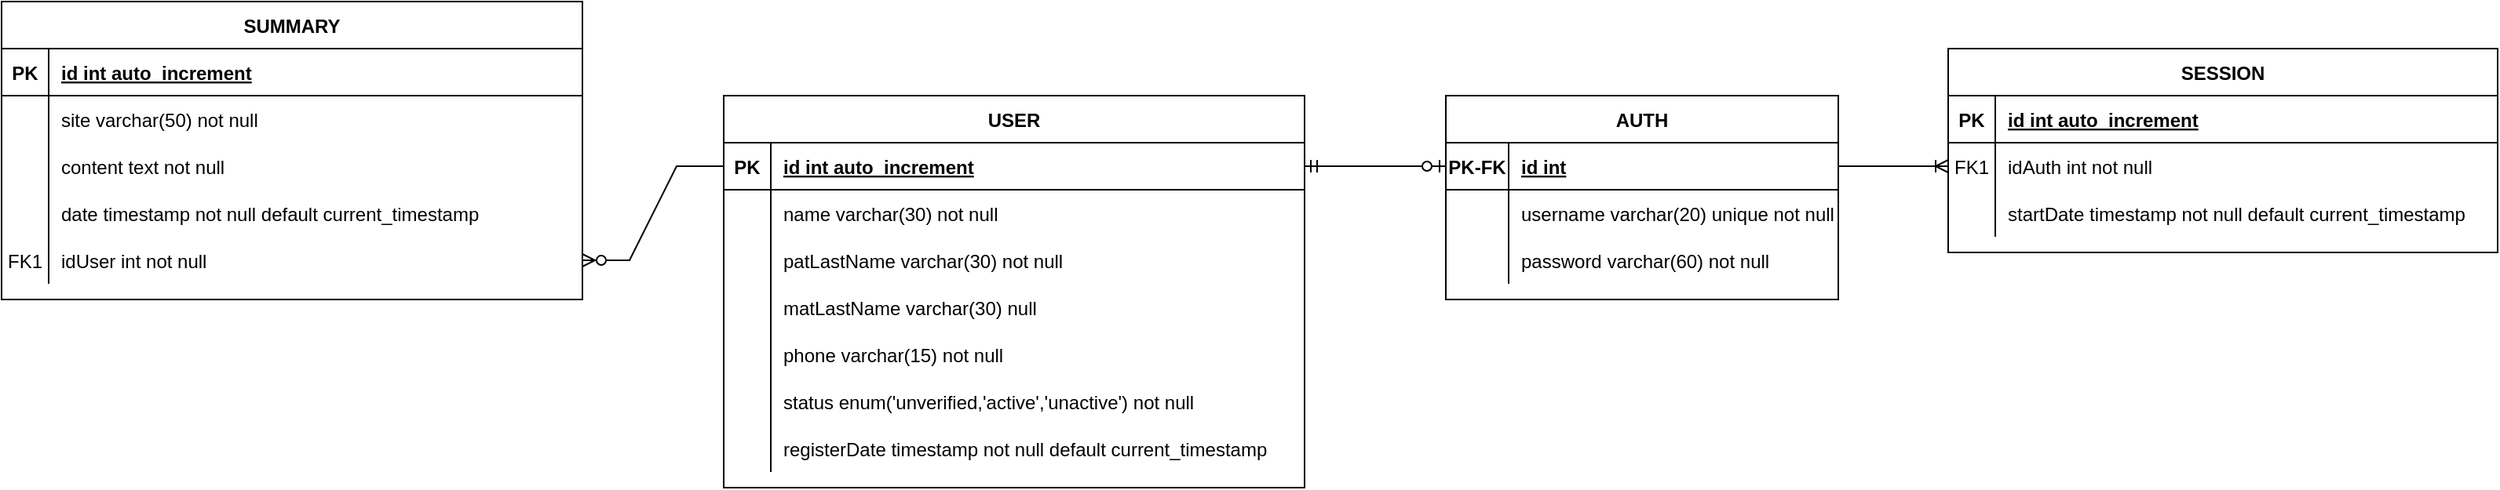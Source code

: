 <mxfile version="24.8.3">
  <diagram id="R2lEEEUBdFMjLlhIrx00" name="Page-1">
    <mxGraphModel dx="2099" dy="547" grid="1" gridSize="10" guides="1" tooltips="1" connect="1" arrows="1" fold="1" page="1" pageScale="1" pageWidth="850" pageHeight="1100" math="0" shadow="0" extFonts="Permanent Marker^https://fonts.googleapis.com/css?family=Permanent+Marker">
      <root>
        <mxCell id="0" />
        <mxCell id="1" parent="0" />
        <mxCell id="Tqodv7GDnYY_OcaATivT-45" value="AUTH" style="shape=table;startSize=30;container=1;collapsible=1;childLayout=tableLayout;fixedRows=1;rowLines=0;fontStyle=1;align=center;resizeLast=1;" parent="1" vertex="1">
          <mxGeometry x="840" y="410" width="250" height="130" as="geometry" />
        </mxCell>
        <mxCell id="Tqodv7GDnYY_OcaATivT-46" value="" style="shape=partialRectangle;collapsible=0;dropTarget=0;pointerEvents=0;fillColor=none;points=[[0,0.5],[1,0.5]];portConstraint=eastwest;top=0;left=0;right=0;bottom=1;" parent="Tqodv7GDnYY_OcaATivT-45" vertex="1">
          <mxGeometry y="30" width="250" height="30" as="geometry" />
        </mxCell>
        <mxCell id="Tqodv7GDnYY_OcaATivT-47" value="PK-FK" style="shape=partialRectangle;overflow=hidden;connectable=0;fillColor=none;top=0;left=0;bottom=0;right=0;fontStyle=1;" parent="Tqodv7GDnYY_OcaATivT-46" vertex="1">
          <mxGeometry width="40" height="30" as="geometry">
            <mxRectangle width="40" height="30" as="alternateBounds" />
          </mxGeometry>
        </mxCell>
        <mxCell id="Tqodv7GDnYY_OcaATivT-48" value="id int" style="shape=partialRectangle;overflow=hidden;connectable=0;fillColor=none;top=0;left=0;bottom=0;right=0;align=left;spacingLeft=6;fontStyle=5;" parent="Tqodv7GDnYY_OcaATivT-46" vertex="1">
          <mxGeometry x="40" width="210" height="30" as="geometry">
            <mxRectangle width="210" height="30" as="alternateBounds" />
          </mxGeometry>
        </mxCell>
        <mxCell id="Tqodv7GDnYY_OcaATivT-49" value="" style="shape=partialRectangle;collapsible=0;dropTarget=0;pointerEvents=0;fillColor=none;points=[[0,0.5],[1,0.5]];portConstraint=eastwest;top=0;left=0;right=0;bottom=0;" parent="Tqodv7GDnYY_OcaATivT-45" vertex="1">
          <mxGeometry y="60" width="250" height="30" as="geometry" />
        </mxCell>
        <mxCell id="Tqodv7GDnYY_OcaATivT-50" value="" style="shape=partialRectangle;overflow=hidden;connectable=0;fillColor=none;top=0;left=0;bottom=0;right=0;" parent="Tqodv7GDnYY_OcaATivT-49" vertex="1">
          <mxGeometry width="40" height="30" as="geometry">
            <mxRectangle width="40" height="30" as="alternateBounds" />
          </mxGeometry>
        </mxCell>
        <mxCell id="Tqodv7GDnYY_OcaATivT-51" value="username varchar(20) unique not null" style="shape=partialRectangle;overflow=hidden;connectable=0;fillColor=none;top=0;left=0;bottom=0;right=0;align=left;spacingLeft=6;" parent="Tqodv7GDnYY_OcaATivT-49" vertex="1">
          <mxGeometry x="40" width="210" height="30" as="geometry">
            <mxRectangle width="210" height="30" as="alternateBounds" />
          </mxGeometry>
        </mxCell>
        <mxCell id="Tqodv7GDnYY_OcaATivT-52" value="" style="shape=partialRectangle;collapsible=0;dropTarget=0;pointerEvents=0;fillColor=none;points=[[0,0.5],[1,0.5]];portConstraint=eastwest;top=0;left=0;right=0;bottom=0;" parent="Tqodv7GDnYY_OcaATivT-45" vertex="1">
          <mxGeometry y="90" width="250" height="30" as="geometry" />
        </mxCell>
        <mxCell id="Tqodv7GDnYY_OcaATivT-53" value="" style="shape=partialRectangle;overflow=hidden;connectable=0;fillColor=none;top=0;left=0;bottom=0;right=0;" parent="Tqodv7GDnYY_OcaATivT-52" vertex="1">
          <mxGeometry width="40" height="30" as="geometry">
            <mxRectangle width="40" height="30" as="alternateBounds" />
          </mxGeometry>
        </mxCell>
        <mxCell id="Tqodv7GDnYY_OcaATivT-54" value="password varchar(60) not null" style="shape=partialRectangle;overflow=hidden;connectable=0;fillColor=none;top=0;left=0;bottom=0;right=0;align=left;spacingLeft=6;" parent="Tqodv7GDnYY_OcaATivT-52" vertex="1">
          <mxGeometry x="40" width="210" height="30" as="geometry">
            <mxRectangle width="210" height="30" as="alternateBounds" />
          </mxGeometry>
        </mxCell>
        <mxCell id="Tqodv7GDnYY_OcaATivT-55" value="SESSION" style="shape=table;startSize=30;container=1;collapsible=1;childLayout=tableLayout;fixedRows=1;rowLines=0;fontStyle=1;align=center;resizeLast=1;" parent="1" vertex="1">
          <mxGeometry x="1160" y="380" width="350" height="130" as="geometry" />
        </mxCell>
        <mxCell id="Tqodv7GDnYY_OcaATivT-56" value="" style="shape=partialRectangle;collapsible=0;dropTarget=0;pointerEvents=0;fillColor=none;points=[[0,0.5],[1,0.5]];portConstraint=eastwest;top=0;left=0;right=0;bottom=1;" parent="Tqodv7GDnYY_OcaATivT-55" vertex="1">
          <mxGeometry y="30" width="350" height="30" as="geometry" />
        </mxCell>
        <mxCell id="Tqodv7GDnYY_OcaATivT-57" value="PK" style="shape=partialRectangle;overflow=hidden;connectable=0;fillColor=none;top=0;left=0;bottom=0;right=0;fontStyle=1;" parent="Tqodv7GDnYY_OcaATivT-56" vertex="1">
          <mxGeometry width="30" height="30" as="geometry">
            <mxRectangle width="30" height="30" as="alternateBounds" />
          </mxGeometry>
        </mxCell>
        <mxCell id="Tqodv7GDnYY_OcaATivT-58" value="id int auto_increment" style="shape=partialRectangle;overflow=hidden;connectable=0;fillColor=none;top=0;left=0;bottom=0;right=0;align=left;spacingLeft=6;fontStyle=5;" parent="Tqodv7GDnYY_OcaATivT-56" vertex="1">
          <mxGeometry x="30" width="320" height="30" as="geometry">
            <mxRectangle width="320" height="30" as="alternateBounds" />
          </mxGeometry>
        </mxCell>
        <mxCell id="Tqodv7GDnYY_OcaATivT-59" value="" style="shape=partialRectangle;collapsible=0;dropTarget=0;pointerEvents=0;fillColor=none;points=[[0,0.5],[1,0.5]];portConstraint=eastwest;top=0;left=0;right=0;bottom=0;" parent="Tqodv7GDnYY_OcaATivT-55" vertex="1">
          <mxGeometry y="60" width="350" height="30" as="geometry" />
        </mxCell>
        <mxCell id="Tqodv7GDnYY_OcaATivT-60" value="FK1" style="shape=partialRectangle;overflow=hidden;connectable=0;fillColor=none;top=0;left=0;bottom=0;right=0;" parent="Tqodv7GDnYY_OcaATivT-59" vertex="1">
          <mxGeometry width="30" height="30" as="geometry">
            <mxRectangle width="30" height="30" as="alternateBounds" />
          </mxGeometry>
        </mxCell>
        <mxCell id="Tqodv7GDnYY_OcaATivT-61" value="idAuth int not null" style="shape=partialRectangle;overflow=hidden;connectable=0;fillColor=none;top=0;left=0;bottom=0;right=0;align=left;spacingLeft=6;" parent="Tqodv7GDnYY_OcaATivT-59" vertex="1">
          <mxGeometry x="30" width="320" height="30" as="geometry">
            <mxRectangle width="320" height="30" as="alternateBounds" />
          </mxGeometry>
        </mxCell>
        <mxCell id="Tqodv7GDnYY_OcaATivT-62" value="" style="shape=partialRectangle;collapsible=0;dropTarget=0;pointerEvents=0;fillColor=none;points=[[0,0.5],[1,0.5]];portConstraint=eastwest;top=0;left=0;right=0;bottom=0;" parent="Tqodv7GDnYY_OcaATivT-55" vertex="1">
          <mxGeometry y="90" width="350" height="30" as="geometry" />
        </mxCell>
        <mxCell id="Tqodv7GDnYY_OcaATivT-63" value="" style="shape=partialRectangle;overflow=hidden;connectable=0;fillColor=none;top=0;left=0;bottom=0;right=0;" parent="Tqodv7GDnYY_OcaATivT-62" vertex="1">
          <mxGeometry width="30" height="30" as="geometry">
            <mxRectangle width="30" height="30" as="alternateBounds" />
          </mxGeometry>
        </mxCell>
        <mxCell id="Tqodv7GDnYY_OcaATivT-64" value="startDate timestamp not null default current_timestamp" style="shape=partialRectangle;overflow=hidden;connectable=0;fillColor=none;top=0;left=0;bottom=0;right=0;align=left;spacingLeft=6;" parent="Tqodv7GDnYY_OcaATivT-62" vertex="1">
          <mxGeometry x="30" width="320" height="30" as="geometry">
            <mxRectangle width="320" height="30" as="alternateBounds" />
          </mxGeometry>
        </mxCell>
        <mxCell id="Tqodv7GDnYY_OcaATivT-65" value="USER" style="shape=table;startSize=30;container=1;collapsible=1;childLayout=tableLayout;fixedRows=1;rowLines=0;fontStyle=1;align=center;resizeLast=1;" parent="1" vertex="1">
          <mxGeometry x="380" y="410" width="370" height="250" as="geometry" />
        </mxCell>
        <mxCell id="Tqodv7GDnYY_OcaATivT-66" value="" style="shape=partialRectangle;collapsible=0;dropTarget=0;pointerEvents=0;fillColor=none;points=[[0,0.5],[1,0.5]];portConstraint=eastwest;top=0;left=0;right=0;bottom=1;" parent="Tqodv7GDnYY_OcaATivT-65" vertex="1">
          <mxGeometry y="30" width="370" height="30" as="geometry" />
        </mxCell>
        <mxCell id="Tqodv7GDnYY_OcaATivT-67" value="PK" style="shape=partialRectangle;overflow=hidden;connectable=0;fillColor=none;top=0;left=0;bottom=0;right=0;fontStyle=1;" parent="Tqodv7GDnYY_OcaATivT-66" vertex="1">
          <mxGeometry width="30" height="30" as="geometry">
            <mxRectangle width="30" height="30" as="alternateBounds" />
          </mxGeometry>
        </mxCell>
        <mxCell id="Tqodv7GDnYY_OcaATivT-68" value="id int auto_increment" style="shape=partialRectangle;overflow=hidden;connectable=0;fillColor=none;top=0;left=0;bottom=0;right=0;align=left;spacingLeft=6;fontStyle=5;" parent="Tqodv7GDnYY_OcaATivT-66" vertex="1">
          <mxGeometry x="30" width="340" height="30" as="geometry">
            <mxRectangle width="340" height="30" as="alternateBounds" />
          </mxGeometry>
        </mxCell>
        <mxCell id="Tqodv7GDnYY_OcaATivT-69" value="" style="shape=partialRectangle;collapsible=0;dropTarget=0;pointerEvents=0;fillColor=none;points=[[0,0.5],[1,0.5]];portConstraint=eastwest;top=0;left=0;right=0;bottom=0;" parent="Tqodv7GDnYY_OcaATivT-65" vertex="1">
          <mxGeometry y="60" width="370" height="30" as="geometry" />
        </mxCell>
        <mxCell id="Tqodv7GDnYY_OcaATivT-70" value="" style="shape=partialRectangle;overflow=hidden;connectable=0;fillColor=none;top=0;left=0;bottom=0;right=0;" parent="Tqodv7GDnYY_OcaATivT-69" vertex="1">
          <mxGeometry width="30" height="30" as="geometry">
            <mxRectangle width="30" height="30" as="alternateBounds" />
          </mxGeometry>
        </mxCell>
        <mxCell id="Tqodv7GDnYY_OcaATivT-71" value="name varchar(30) not null" style="shape=partialRectangle;overflow=hidden;connectable=0;fillColor=none;top=0;left=0;bottom=0;right=0;align=left;spacingLeft=6;" parent="Tqodv7GDnYY_OcaATivT-69" vertex="1">
          <mxGeometry x="30" width="340" height="30" as="geometry">
            <mxRectangle width="340" height="30" as="alternateBounds" />
          </mxGeometry>
        </mxCell>
        <mxCell id="Tqodv7GDnYY_OcaATivT-72" value="" style="shape=partialRectangle;collapsible=0;dropTarget=0;pointerEvents=0;fillColor=none;points=[[0,0.5],[1,0.5]];portConstraint=eastwest;top=0;left=0;right=0;bottom=0;" parent="Tqodv7GDnYY_OcaATivT-65" vertex="1">
          <mxGeometry y="90" width="370" height="30" as="geometry" />
        </mxCell>
        <mxCell id="Tqodv7GDnYY_OcaATivT-73" value="" style="shape=partialRectangle;overflow=hidden;connectable=0;fillColor=none;top=0;left=0;bottom=0;right=0;" parent="Tqodv7GDnYY_OcaATivT-72" vertex="1">
          <mxGeometry width="30" height="30" as="geometry">
            <mxRectangle width="30" height="30" as="alternateBounds" />
          </mxGeometry>
        </mxCell>
        <mxCell id="Tqodv7GDnYY_OcaATivT-74" value="patLastName varchar(30) not null" style="shape=partialRectangle;overflow=hidden;connectable=0;fillColor=none;top=0;left=0;bottom=0;right=0;align=left;spacingLeft=6;" parent="Tqodv7GDnYY_OcaATivT-72" vertex="1">
          <mxGeometry x="30" width="340" height="30" as="geometry">
            <mxRectangle width="340" height="30" as="alternateBounds" />
          </mxGeometry>
        </mxCell>
        <mxCell id="Tqodv7GDnYY_OcaATivT-75" value="" style="shape=partialRectangle;collapsible=0;dropTarget=0;pointerEvents=0;fillColor=none;points=[[0,0.5],[1,0.5]];portConstraint=eastwest;top=0;left=0;right=0;bottom=0;" parent="Tqodv7GDnYY_OcaATivT-65" vertex="1">
          <mxGeometry y="120" width="370" height="30" as="geometry" />
        </mxCell>
        <mxCell id="Tqodv7GDnYY_OcaATivT-76" value="" style="shape=partialRectangle;overflow=hidden;connectable=0;fillColor=none;top=0;left=0;bottom=0;right=0;" parent="Tqodv7GDnYY_OcaATivT-75" vertex="1">
          <mxGeometry width="30" height="30" as="geometry">
            <mxRectangle width="30" height="30" as="alternateBounds" />
          </mxGeometry>
        </mxCell>
        <mxCell id="Tqodv7GDnYY_OcaATivT-77" value="matLastName varchar(30) null" style="shape=partialRectangle;overflow=hidden;connectable=0;fillColor=none;top=0;left=0;bottom=0;right=0;align=left;spacingLeft=6;" parent="Tqodv7GDnYY_OcaATivT-75" vertex="1">
          <mxGeometry x="30" width="340" height="30" as="geometry">
            <mxRectangle width="340" height="30" as="alternateBounds" />
          </mxGeometry>
        </mxCell>
        <mxCell id="Tqodv7GDnYY_OcaATivT-78" value="" style="shape=partialRectangle;collapsible=0;dropTarget=0;pointerEvents=0;fillColor=none;points=[[0,0.5],[1,0.5]];portConstraint=eastwest;top=0;left=0;right=0;bottom=0;" parent="Tqodv7GDnYY_OcaATivT-65" vertex="1">
          <mxGeometry y="150" width="370" height="30" as="geometry" />
        </mxCell>
        <mxCell id="Tqodv7GDnYY_OcaATivT-79" value="" style="shape=partialRectangle;overflow=hidden;connectable=0;fillColor=none;top=0;left=0;bottom=0;right=0;" parent="Tqodv7GDnYY_OcaATivT-78" vertex="1">
          <mxGeometry width="30" height="30" as="geometry">
            <mxRectangle width="30" height="30" as="alternateBounds" />
          </mxGeometry>
        </mxCell>
        <mxCell id="Tqodv7GDnYY_OcaATivT-80" value="phone varchar(15) not null" style="shape=partialRectangle;overflow=hidden;connectable=0;fillColor=none;top=0;left=0;bottom=0;right=0;align=left;spacingLeft=6;" parent="Tqodv7GDnYY_OcaATivT-78" vertex="1">
          <mxGeometry x="30" width="340" height="30" as="geometry">
            <mxRectangle width="340" height="30" as="alternateBounds" />
          </mxGeometry>
        </mxCell>
        <mxCell id="Tqodv7GDnYY_OcaATivT-84" value="" style="shape=partialRectangle;collapsible=0;dropTarget=0;pointerEvents=0;fillColor=none;points=[[0,0.5],[1,0.5]];portConstraint=eastwest;top=0;left=0;right=0;bottom=0;" parent="Tqodv7GDnYY_OcaATivT-65" vertex="1">
          <mxGeometry y="180" width="370" height="30" as="geometry" />
        </mxCell>
        <mxCell id="Tqodv7GDnYY_OcaATivT-85" value="" style="shape=partialRectangle;overflow=hidden;connectable=0;fillColor=none;top=0;left=0;bottom=0;right=0;" parent="Tqodv7GDnYY_OcaATivT-84" vertex="1">
          <mxGeometry width="30" height="30" as="geometry">
            <mxRectangle width="30" height="30" as="alternateBounds" />
          </mxGeometry>
        </mxCell>
        <mxCell id="Tqodv7GDnYY_OcaATivT-86" value="status enum(&#39;unverified,&#39;active&#39;,&#39;unactive&#39;) not null" style="shape=partialRectangle;overflow=hidden;connectable=0;fillColor=none;top=0;left=0;bottom=0;right=0;align=left;spacingLeft=6;" parent="Tqodv7GDnYY_OcaATivT-84" vertex="1">
          <mxGeometry x="30" width="340" height="30" as="geometry">
            <mxRectangle width="340" height="30" as="alternateBounds" />
          </mxGeometry>
        </mxCell>
        <mxCell id="Tqodv7GDnYY_OcaATivT-89" value="" style="shape=partialRectangle;collapsible=0;dropTarget=0;pointerEvents=0;fillColor=none;points=[[0,0.5],[1,0.5]];portConstraint=eastwest;top=0;left=0;right=0;bottom=0;" parent="Tqodv7GDnYY_OcaATivT-65" vertex="1">
          <mxGeometry y="210" width="370" height="30" as="geometry" />
        </mxCell>
        <mxCell id="Tqodv7GDnYY_OcaATivT-90" value="" style="shape=partialRectangle;overflow=hidden;connectable=0;fillColor=none;top=0;left=0;bottom=0;right=0;" parent="Tqodv7GDnYY_OcaATivT-89" vertex="1">
          <mxGeometry width="30" height="30" as="geometry">
            <mxRectangle width="30" height="30" as="alternateBounds" />
          </mxGeometry>
        </mxCell>
        <mxCell id="Tqodv7GDnYY_OcaATivT-91" value="registerDate timestamp not null default current_timestamp" style="shape=partialRectangle;overflow=hidden;connectable=0;fillColor=none;top=0;left=0;bottom=0;right=0;align=left;spacingLeft=6;" parent="Tqodv7GDnYY_OcaATivT-89" vertex="1">
          <mxGeometry x="30" width="340" height="30" as="geometry">
            <mxRectangle width="340" height="30" as="alternateBounds" />
          </mxGeometry>
        </mxCell>
        <mxCell id="Tqodv7GDnYY_OcaATivT-87" value="" style="edgeStyle=entityRelationEdgeStyle;fontSize=12;html=1;endArrow=ERoneToMany;rounded=0;" parent="1" source="Tqodv7GDnYY_OcaATivT-46" target="Tqodv7GDnYY_OcaATivT-59" edge="1">
          <mxGeometry width="100" height="100" relative="1" as="geometry">
            <mxPoint x="690" y="685" as="sourcePoint" />
            <mxPoint x="790" y="585" as="targetPoint" />
          </mxGeometry>
        </mxCell>
        <mxCell id="Tqodv7GDnYY_OcaATivT-88" value="" style="edgeStyle=entityRelationEdgeStyle;fontSize=12;html=1;endArrow=ERzeroToOne;startArrow=ERmandOne;rounded=0;" parent="1" source="Tqodv7GDnYY_OcaATivT-66" target="Tqodv7GDnYY_OcaATivT-46" edge="1">
          <mxGeometry width="100" height="100" relative="1" as="geometry">
            <mxPoint x="340" y="785" as="sourcePoint" />
            <mxPoint x="440" y="685" as="targetPoint" />
          </mxGeometry>
        </mxCell>
        <mxCell id="Tqodv7GDnYY_OcaATivT-103" value="SUMMARY" style="shape=table;startSize=30;container=1;collapsible=1;childLayout=tableLayout;fixedRows=1;rowLines=0;fontStyle=1;align=center;resizeLast=1;" parent="1" vertex="1">
          <mxGeometry x="-80" y="350" width="370" height="190" as="geometry" />
        </mxCell>
        <mxCell id="Tqodv7GDnYY_OcaATivT-104" value="" style="shape=partialRectangle;collapsible=0;dropTarget=0;pointerEvents=0;fillColor=none;points=[[0,0.5],[1,0.5]];portConstraint=eastwest;top=0;left=0;right=0;bottom=1;" parent="Tqodv7GDnYY_OcaATivT-103" vertex="1">
          <mxGeometry y="30" width="370" height="30" as="geometry" />
        </mxCell>
        <mxCell id="Tqodv7GDnYY_OcaATivT-105" value="PK" style="shape=partialRectangle;overflow=hidden;connectable=0;fillColor=none;top=0;left=0;bottom=0;right=0;fontStyle=1;" parent="Tqodv7GDnYY_OcaATivT-104" vertex="1">
          <mxGeometry width="30" height="30" as="geometry">
            <mxRectangle width="30" height="30" as="alternateBounds" />
          </mxGeometry>
        </mxCell>
        <mxCell id="Tqodv7GDnYY_OcaATivT-106" value="id int auto_increment" style="shape=partialRectangle;overflow=hidden;connectable=0;fillColor=none;top=0;left=0;bottom=0;right=0;align=left;spacingLeft=6;fontStyle=5;" parent="Tqodv7GDnYY_OcaATivT-104" vertex="1">
          <mxGeometry x="30" width="340" height="30" as="geometry">
            <mxRectangle width="340" height="30" as="alternateBounds" />
          </mxGeometry>
        </mxCell>
        <mxCell id="Tqodv7GDnYY_OcaATivT-107" value="" style="shape=partialRectangle;collapsible=0;dropTarget=0;pointerEvents=0;fillColor=none;points=[[0,0.5],[1,0.5]];portConstraint=eastwest;top=0;left=0;right=0;bottom=0;" parent="Tqodv7GDnYY_OcaATivT-103" vertex="1">
          <mxGeometry y="60" width="370" height="30" as="geometry" />
        </mxCell>
        <mxCell id="Tqodv7GDnYY_OcaATivT-108" value="" style="shape=partialRectangle;overflow=hidden;connectable=0;fillColor=none;top=0;left=0;bottom=0;right=0;" parent="Tqodv7GDnYY_OcaATivT-107" vertex="1">
          <mxGeometry width="30" height="30" as="geometry">
            <mxRectangle width="30" height="30" as="alternateBounds" />
          </mxGeometry>
        </mxCell>
        <mxCell id="Tqodv7GDnYY_OcaATivT-109" value="site varchar(50) not null" style="shape=partialRectangle;overflow=hidden;connectable=0;fillColor=none;top=0;left=0;bottom=0;right=0;align=left;spacingLeft=6;" parent="Tqodv7GDnYY_OcaATivT-107" vertex="1">
          <mxGeometry x="30" width="340" height="30" as="geometry">
            <mxRectangle width="340" height="30" as="alternateBounds" />
          </mxGeometry>
        </mxCell>
        <mxCell id="Tqodv7GDnYY_OcaATivT-110" value="" style="shape=partialRectangle;collapsible=0;dropTarget=0;pointerEvents=0;fillColor=none;points=[[0,0.5],[1,0.5]];portConstraint=eastwest;top=0;left=0;right=0;bottom=0;" parent="Tqodv7GDnYY_OcaATivT-103" vertex="1">
          <mxGeometry y="90" width="370" height="30" as="geometry" />
        </mxCell>
        <mxCell id="Tqodv7GDnYY_OcaATivT-111" value="" style="shape=partialRectangle;overflow=hidden;connectable=0;fillColor=none;top=0;left=0;bottom=0;right=0;" parent="Tqodv7GDnYY_OcaATivT-110" vertex="1">
          <mxGeometry width="30" height="30" as="geometry">
            <mxRectangle width="30" height="30" as="alternateBounds" />
          </mxGeometry>
        </mxCell>
        <mxCell id="Tqodv7GDnYY_OcaATivT-112" value="content text not null" style="shape=partialRectangle;overflow=hidden;connectable=0;fillColor=none;top=0;left=0;bottom=0;right=0;align=left;spacingLeft=6;" parent="Tqodv7GDnYY_OcaATivT-110" vertex="1">
          <mxGeometry x="30" width="340" height="30" as="geometry">
            <mxRectangle width="340" height="30" as="alternateBounds" />
          </mxGeometry>
        </mxCell>
        <mxCell id="Tqodv7GDnYY_OcaATivT-113" value="" style="shape=partialRectangle;collapsible=0;dropTarget=0;pointerEvents=0;fillColor=none;points=[[0,0.5],[1,0.5]];portConstraint=eastwest;top=0;left=0;right=0;bottom=0;" parent="Tqodv7GDnYY_OcaATivT-103" vertex="1">
          <mxGeometry y="120" width="370" height="30" as="geometry" />
        </mxCell>
        <mxCell id="Tqodv7GDnYY_OcaATivT-114" value="" style="shape=partialRectangle;overflow=hidden;connectable=0;fillColor=none;top=0;left=0;bottom=0;right=0;" parent="Tqodv7GDnYY_OcaATivT-113" vertex="1">
          <mxGeometry width="30" height="30" as="geometry">
            <mxRectangle width="30" height="30" as="alternateBounds" />
          </mxGeometry>
        </mxCell>
        <mxCell id="Tqodv7GDnYY_OcaATivT-115" value="date timestamp not null default current_timestamp" style="shape=partialRectangle;overflow=hidden;connectable=0;fillColor=none;top=0;left=0;bottom=0;right=0;align=left;spacingLeft=6;" parent="Tqodv7GDnYY_OcaATivT-113" vertex="1">
          <mxGeometry x="30" width="340" height="30" as="geometry">
            <mxRectangle width="340" height="30" as="alternateBounds" />
          </mxGeometry>
        </mxCell>
        <mxCell id="Tqodv7GDnYY_OcaATivT-116" value="" style="shape=partialRectangle;collapsible=0;dropTarget=0;pointerEvents=0;fillColor=none;points=[[0,0.5],[1,0.5]];portConstraint=eastwest;top=0;left=0;right=0;bottom=0;" parent="Tqodv7GDnYY_OcaATivT-103" vertex="1">
          <mxGeometry y="150" width="370" height="30" as="geometry" />
        </mxCell>
        <mxCell id="Tqodv7GDnYY_OcaATivT-117" value="FK1" style="shape=partialRectangle;overflow=hidden;connectable=0;fillColor=none;top=0;left=0;bottom=0;right=0;" parent="Tqodv7GDnYY_OcaATivT-116" vertex="1">
          <mxGeometry width="30" height="30" as="geometry">
            <mxRectangle width="30" height="30" as="alternateBounds" />
          </mxGeometry>
        </mxCell>
        <mxCell id="Tqodv7GDnYY_OcaATivT-118" value="idUser int not null" style="shape=partialRectangle;overflow=hidden;connectable=0;fillColor=none;top=0;left=0;bottom=0;right=0;align=left;spacingLeft=6;" parent="Tqodv7GDnYY_OcaATivT-116" vertex="1">
          <mxGeometry x="30" width="340" height="30" as="geometry">
            <mxRectangle width="340" height="30" as="alternateBounds" />
          </mxGeometry>
        </mxCell>
        <mxCell id="Tqodv7GDnYY_OcaATivT-128" value="" style="edgeStyle=entityRelationEdgeStyle;fontSize=12;html=1;endArrow=ERzeroToMany;endFill=1;rounded=0;" parent="1" source="Tqodv7GDnYY_OcaATivT-66" target="Tqodv7GDnYY_OcaATivT-116" edge="1">
          <mxGeometry width="100" height="100" relative="1" as="geometry">
            <mxPoint x="260" y="520" as="sourcePoint" />
            <mxPoint x="360" y="420" as="targetPoint" />
          </mxGeometry>
        </mxCell>
      </root>
    </mxGraphModel>
  </diagram>
</mxfile>

